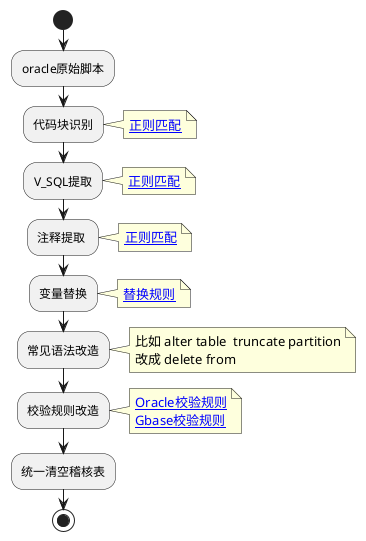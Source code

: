 @startuml
start
:oracle原始脚本;

:代码块识别;
note right
[[http://localhost:8081/@fs/D:\workplace\code\opensource\qifan-blog-vuepress2\docs\knowledge\newland\script\img_1.png 正则匹配]]
end note
:V_SQL提取;
note right
[[http://localhost:8081/@fs/D:\workplace\code\opensource\qifan-blog-vuepress2\docs\knowledge\newland\script\img_2.png 正则匹配]]
end note
:注释提取 ;
note right
[[http://localhost:8081/@fs/D:\workplace\code\opensource\qifan-blog-vuepress2\docs\knowledge\newland\script\img_3.png 正则匹配]]
end note
:变量替换;

note right
[[http://localhost:8081/@fs/D:\workplace\code\opensource\qifan-blog-vuepress2\docs\knowledge\newland\script\img_4.png 替换规则]]
end note
:常见语法改造;
note right
比如 alter table  truncate partition
改成 delete from
end note
:校验规则改造;
note right
[[http://localhost:8081/@fs/D:\workplace\code\opensource\qifan-blog-vuepress2\docs\knowledge\newland\script\img_5.png Oracle校验规则]]
[[http://localhost:8081/@fs/D:\workplace\code\opensource\qifan-blog-vuepress2\docs\knowledge\newland\script\img_6.png Gbase校验规则]]
end note
:统一清空稽核表;
stop
@enduml
